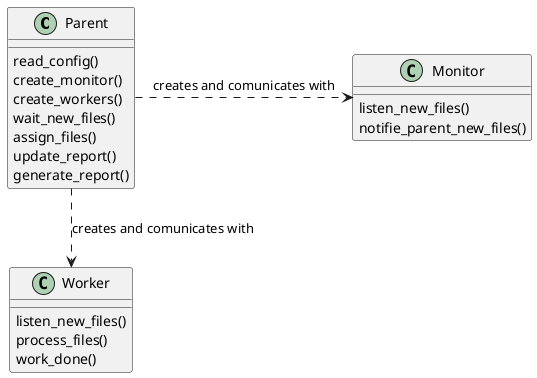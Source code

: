 @startuml
'https://plantuml.com/class-diagram

class Parent{
read_config()
create_monitor()
create_workers()
wait_new_files()
assign_files()
update_report()
generate_report()
}

class Monitor{
listen_new_files()
notifie_parent_new_files()
}

class Worker{
listen_new_files()
process_files()
work_done()
}

Parent .r.> Monitor: creates and comunicates with
Parent ..> Worker: creates and comunicates with

@enduml